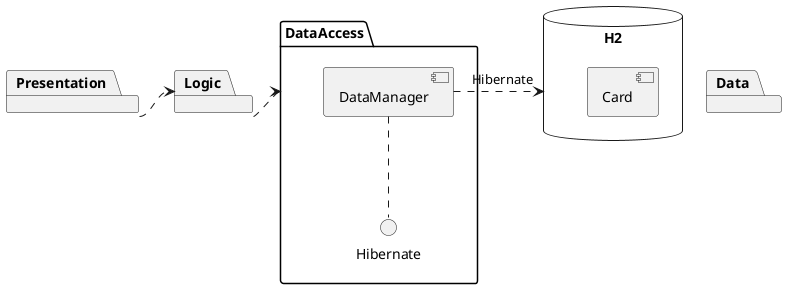 @startuml componentDiagram

package Presentation {

}

Presentation .> Logic

package Logic {

}

Logic .> DataAccess

package DataAccess {
    [DataManager] as DM
    DM .d. Hibernate
}

DM .> H2 : Hibernate

package Data {
    database H2 {
        [Card]
    }
}

@enduml